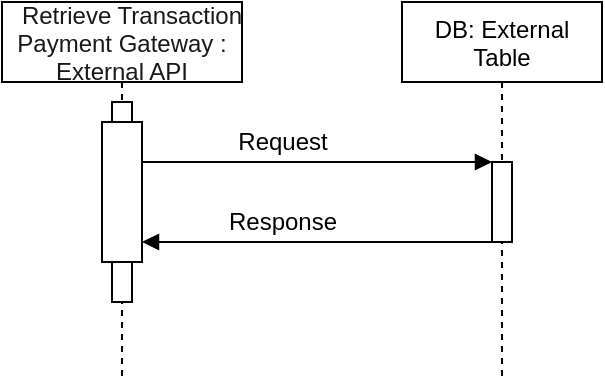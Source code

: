 <mxfile version="14.5.4" type="device"><diagram id="xMRwqNv3FYDVeQQ1Yt5G" name="Page-1"><mxGraphModel dx="1186" dy="801" grid="1" gridSize="10" guides="1" tooltips="1" connect="1" arrows="1" fold="1" page="1" pageScale="1" pageWidth="850" pageHeight="1100" math="0" shadow="0"><root><mxCell id="0"/><mxCell id="1" parent="0"/><mxCell id="nmI2r1ye8CuBo-YLP50d-1" value="   Retrieve Transaction &#xA;Payment Gateway : &#xA;External API " style="shape=umlLifeline;perimeter=lifelinePerimeter;container=1;collapsible=0;recursiveResize=0;rounded=0;shadow=0;strokeWidth=1;textOpacity=90;spacing=0;" vertex="1" parent="1"><mxGeometry x="100" y="80" width="120" height="190" as="geometry"/></mxCell><mxCell id="nmI2r1ye8CuBo-YLP50d-2" value="" style="points=[];perimeter=orthogonalPerimeter;rounded=0;shadow=0;strokeWidth=1;" vertex="1" parent="nmI2r1ye8CuBo-YLP50d-1"><mxGeometry x="90" y="120" as="geometry"/></mxCell><mxCell id="nmI2r1ye8CuBo-YLP50d-3" value="" style="points=[];perimeter=orthogonalPerimeter;rounded=0;shadow=0;strokeWidth=1;" vertex="1" parent="nmI2r1ye8CuBo-YLP50d-1"><mxGeometry x="55" y="50" width="10" height="100" as="geometry"/></mxCell><mxCell id="nmI2r1ye8CuBo-YLP50d-4" value="" style="points=[];perimeter=orthogonalPerimeter;rounded=0;shadow=0;strokeWidth=1;" vertex="1" parent="nmI2r1ye8CuBo-YLP50d-1"><mxGeometry x="50" y="60" width="20" height="70" as="geometry"/></mxCell><mxCell id="nmI2r1ye8CuBo-YLP50d-5" value="&#xA;DB: External&#xA;Table&#xA;" style="shape=umlLifeline;perimeter=lifelinePerimeter;container=1;collapsible=0;recursiveResize=0;rounded=0;shadow=0;strokeWidth=1;" vertex="1" parent="1"><mxGeometry x="300" y="80" width="100" height="190" as="geometry"/></mxCell><mxCell id="nmI2r1ye8CuBo-YLP50d-6" value="" style="points=[];perimeter=orthogonalPerimeter;rounded=0;shadow=0;strokeWidth=1;" vertex="1" parent="nmI2r1ye8CuBo-YLP50d-5"><mxGeometry x="45" y="80" width="10" height="40" as="geometry"/></mxCell><mxCell id="nmI2r1ye8CuBo-YLP50d-8" value="" style="verticalAlign=bottom;endArrow=block;entryX=0;entryY=0;shadow=0;strokeWidth=1;" edge="1" parent="1" target="nmI2r1ye8CuBo-YLP50d-6"><mxGeometry relative="1" as="geometry"><mxPoint x="170" y="160" as="sourcePoint"/></mxGeometry></mxCell><mxCell id="nmI2r1ye8CuBo-YLP50d-9" value="" style="verticalAlign=bottom;endArrow=block;shadow=0;strokeWidth=1;" edge="1" parent="1" source="nmI2r1ye8CuBo-YLP50d-6"><mxGeometry relative="1" as="geometry"><mxPoint x="240" y="200" as="sourcePoint"/><mxPoint x="170" y="200" as="targetPoint"/></mxGeometry></mxCell><mxCell id="nmI2r1ye8CuBo-YLP50d-10" value="Request" style="text;html=1;align=center;verticalAlign=middle;resizable=0;points=[];autosize=1;" vertex="1" parent="1"><mxGeometry x="210" y="140" width="60" height="20" as="geometry"/></mxCell><mxCell id="nmI2r1ye8CuBo-YLP50d-11" value="Response" style="text;html=1;align=center;verticalAlign=middle;resizable=0;points=[];autosize=1;" vertex="1" parent="1"><mxGeometry x="205" y="180" width="70" height="20" as="geometry"/></mxCell></root></mxGraphModel></diagram></mxfile>